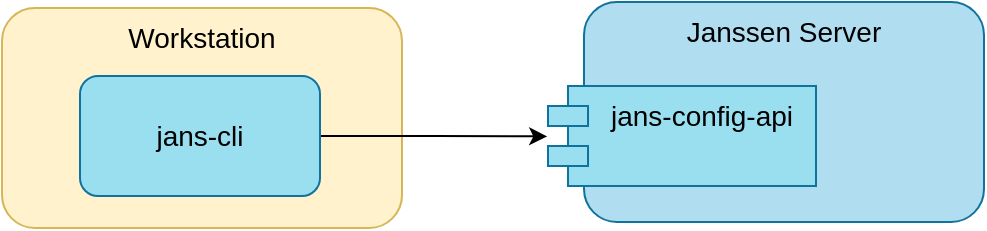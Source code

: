 <mxfile version="17.4.2" type="device"><diagram id="C63YB8BwHD-aRFYklcqd" name="Page-1"><mxGraphModel dx="981" dy="663" grid="0" gridSize="10" guides="0" tooltips="1" connect="1" arrows="1" fold="1" page="0" pageScale="1" pageWidth="827" pageHeight="1169" background="#ffffff" math="0" shadow="0"><root><mxCell id="0"/><mxCell id="1" parent="0"/><mxCell id="AeR-7fdqAYZvWfGwPN1z-22" value="Janssen Server" style="rounded=1;whiteSpace=wrap;html=1;fontSize=14;strokeColor=#10739E;fillColor=#B1DDF0;gradientColor=none;verticalAlign=top;align=center;" vertex="1" parent="1"><mxGeometry x="363" y="110" width="200" height="110" as="geometry"/></mxCell><mxCell id="AeR-7fdqAYZvWfGwPN1z-42" value="Workstation" style="rounded=1;whiteSpace=wrap;html=1;fontSize=14;strokeColor=#d6b656;fillColor=#fff2cc;verticalAlign=top;align=center;" vertex="1" parent="1"><mxGeometry x="72" y="113" width="200" height="110" as="geometry"/></mxCell><mxCell id="AeR-7fdqAYZvWfGwPN1z-46" style="edgeStyle=orthogonalEdgeStyle;rounded=0;orthogonalLoop=1;jettySize=auto;html=1;exitX=1;exitY=0.5;exitDx=0;exitDy=0;entryX=-0.003;entryY=0.504;entryDx=0;entryDy=0;entryPerimeter=0;fontSize=14;" edge="1" parent="1" source="AeR-7fdqAYZvWfGwPN1z-43" target="AeR-7fdqAYZvWfGwPN1z-44"><mxGeometry relative="1" as="geometry"/></mxCell><mxCell id="AeR-7fdqAYZvWfGwPN1z-43" value="jans-cli" style="rounded=1;whiteSpace=wrap;html=1;fontSize=14;fillColor=#9ADFF0;strokeColor=#10739e;" vertex="1" parent="1"><mxGeometry x="111" y="147" width="120" height="60" as="geometry"/></mxCell><mxCell id="AeR-7fdqAYZvWfGwPN1z-44" value="jans-config-api" style="shape=module;align=left;spacingLeft=20;align=center;verticalAlign=top;rounded=1;labelBackgroundColor=none;fontSize=14;strokeColor=#10739E;fillColor=#9ADFF0;gradientColor=none;" vertex="1" parent="1"><mxGeometry x="345" y="152" width="134" height="50" as="geometry"/></mxCell></root></mxGraphModel></diagram></mxfile>